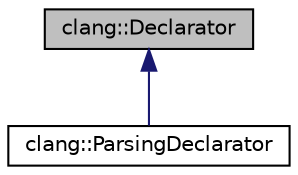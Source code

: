 digraph "clang::Declarator"
{
 // LATEX_PDF_SIZE
  bgcolor="transparent";
  edge [fontname="Helvetica",fontsize="10",labelfontname="Helvetica",labelfontsize="10"];
  node [fontname="Helvetica",fontsize="10",shape=record];
  Node1 [label="clang::Declarator",height=0.2,width=0.4,color="black", fillcolor="grey75", style="filled", fontcolor="black",tooltip="Information about one declarator, including the parsed type information and the identifier."];
  Node1 -> Node2 [dir="back",color="midnightblue",fontsize="10",style="solid",fontname="Helvetica"];
  Node2 [label="clang::ParsingDeclarator",height=0.2,width=0.4,color="black",URL="$classclang_1_1ParsingDeclarator.html",tooltip="A class for parsing a declarator."];
}
